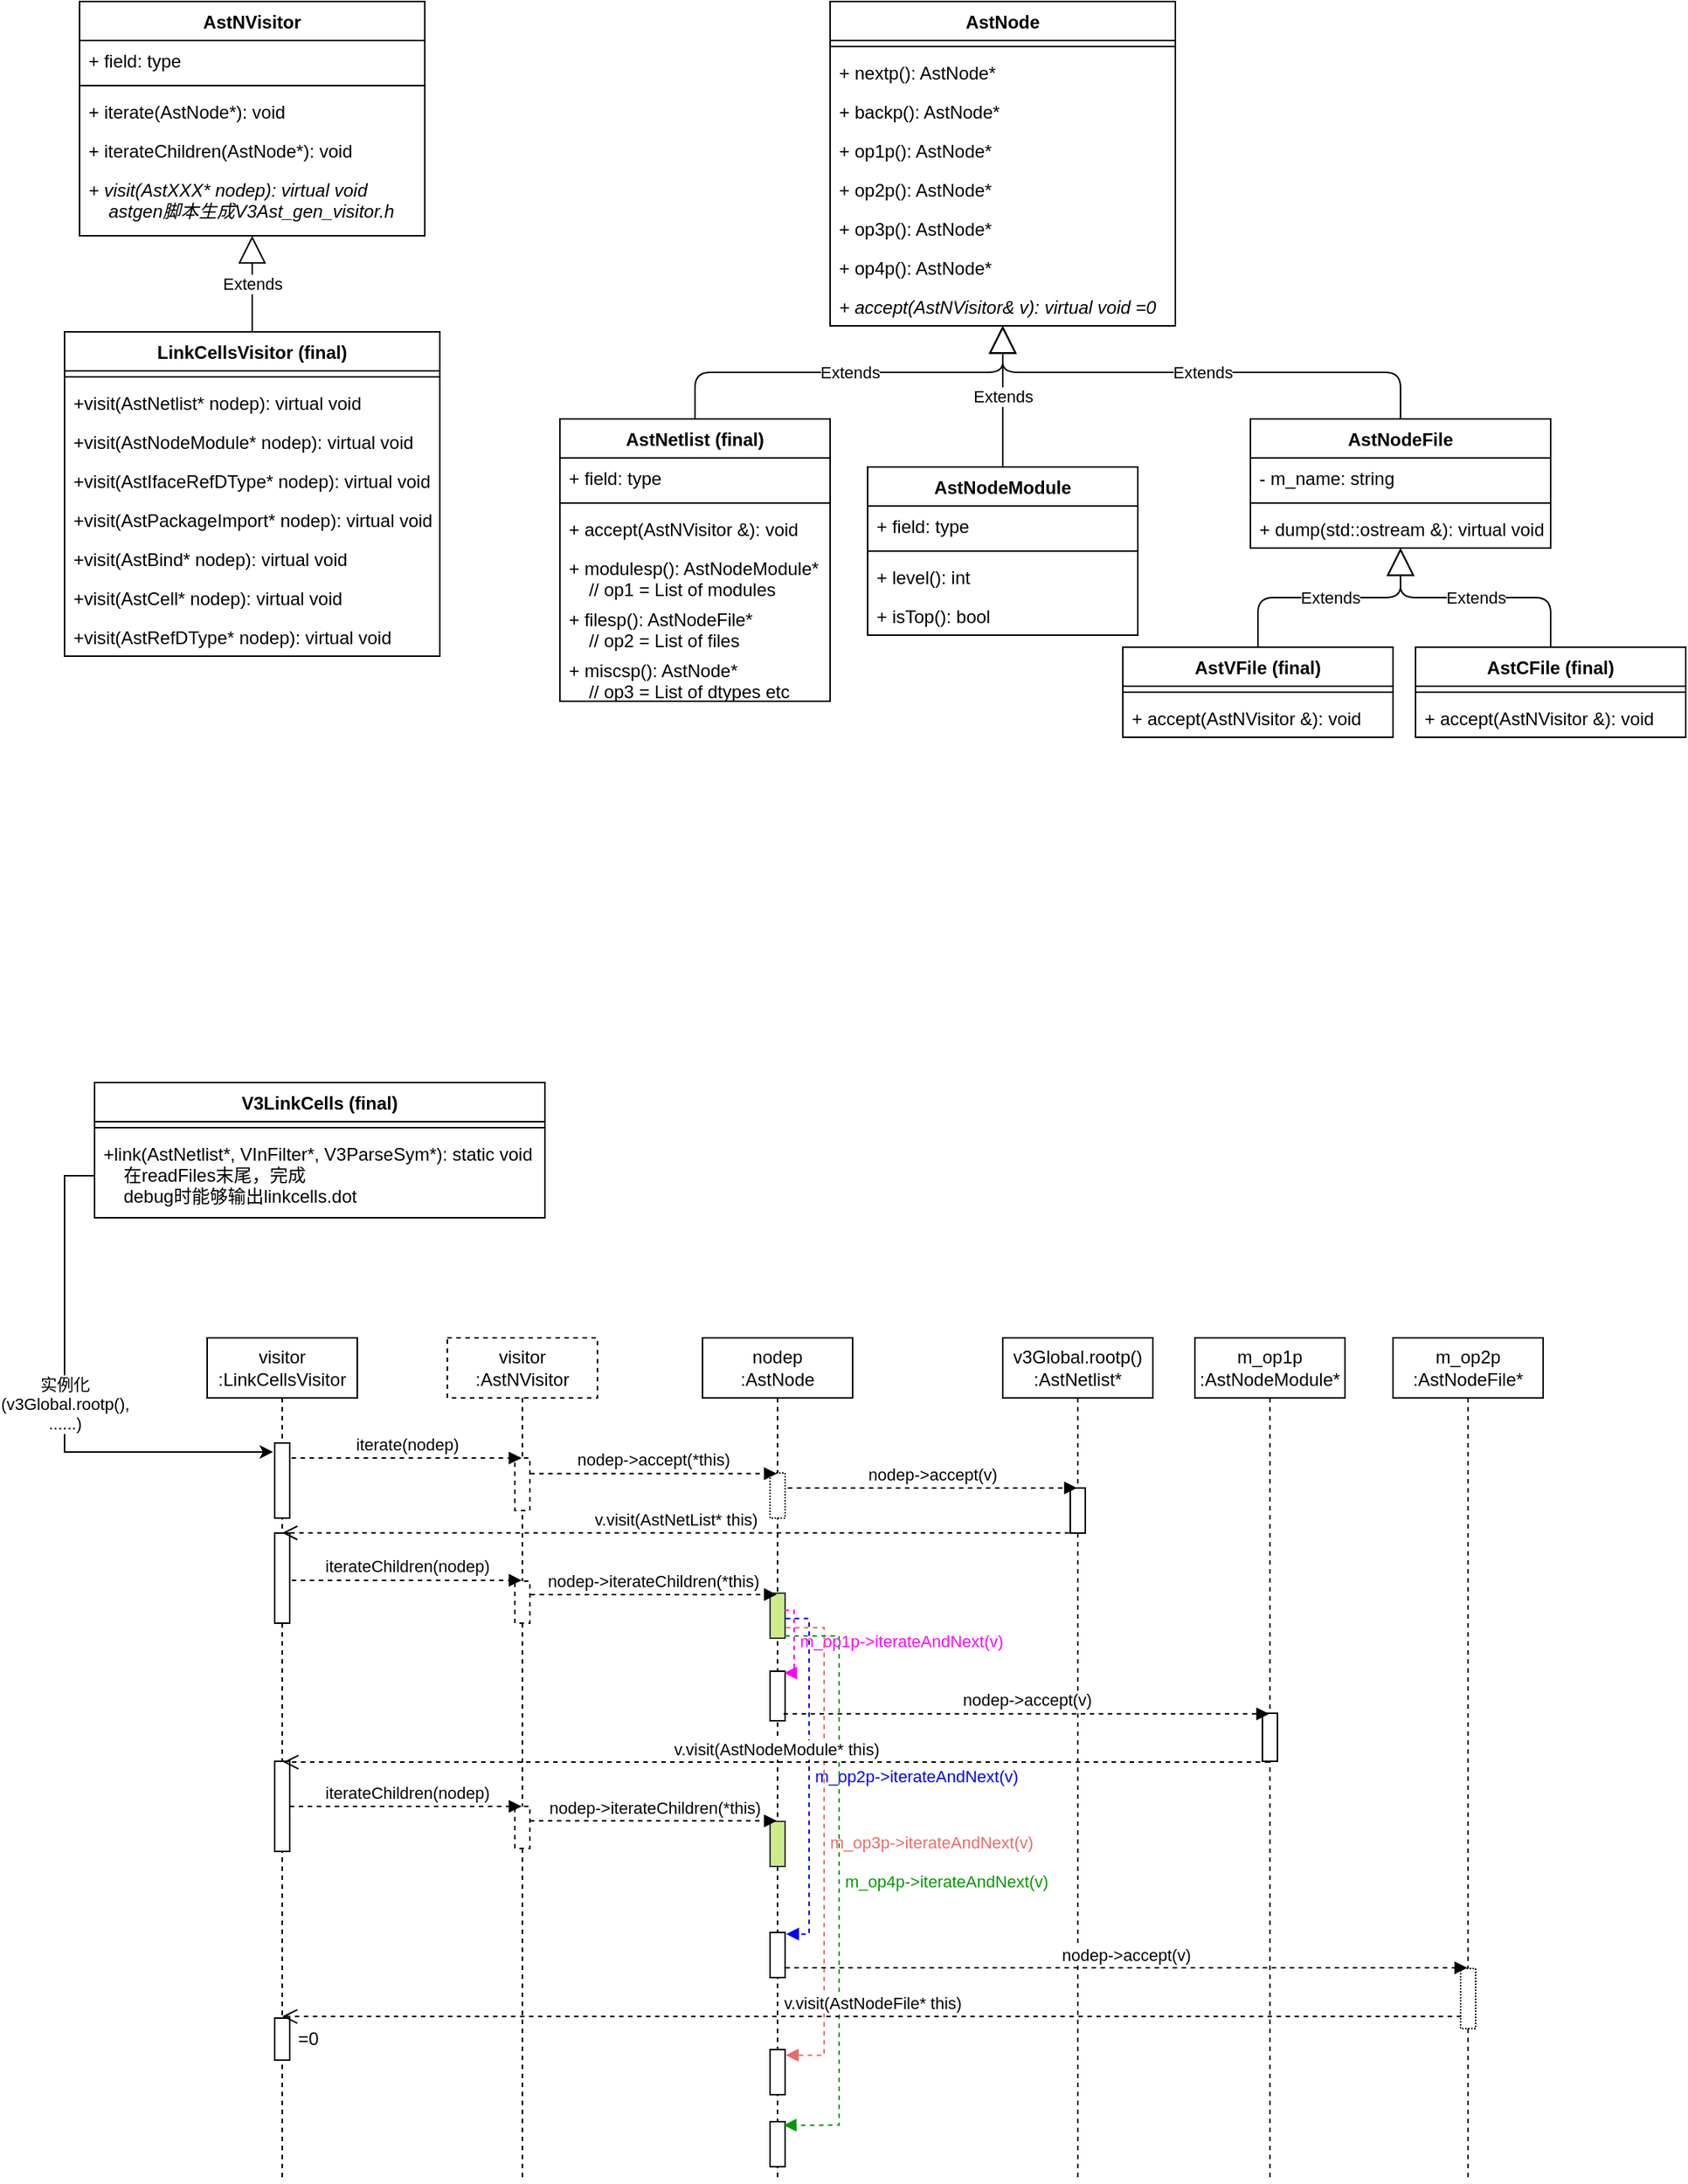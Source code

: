 <mxfile version="14.8.4" type="github">
  <diagram id="I5sImryGl6FJZrbQ-cl1" name="第 1 页">
    <mxGraphModel dx="677" dy="2017" grid="1" gridSize="10" guides="1" tooltips="1" connect="1" arrows="1" fold="1" page="1" pageScale="1" pageWidth="1169" pageHeight="827" math="0" shadow="0">
      <root>
        <mxCell id="0" />
        <mxCell id="1" parent="0" />
        <mxCell id="oFazUV7s3_X-ZEu1s_ES-1" value="V3LinkCells (final)" style="swimlane;fontStyle=1;align=center;verticalAlign=top;childLayout=stackLayout;horizontal=1;startSize=26;horizontalStack=0;resizeParent=1;resizeParentMax=0;resizeLast=0;collapsible=1;marginBottom=0;" parent="1" vertex="1">
          <mxGeometry x="80" y="-800" width="300" height="90" as="geometry" />
        </mxCell>
        <mxCell id="oFazUV7s3_X-ZEu1s_ES-3" value="" style="line;strokeWidth=1;fillColor=none;align=left;verticalAlign=middle;spacingTop=-1;spacingLeft=3;spacingRight=3;rotatable=0;labelPosition=right;points=[];portConstraint=eastwest;" parent="oFazUV7s3_X-ZEu1s_ES-1" vertex="1">
          <mxGeometry y="26" width="300" height="8" as="geometry" />
        </mxCell>
        <mxCell id="oFazUV7s3_X-ZEu1s_ES-4" value="+link(AstNetlist*, VInFilter*, V3ParseSym*): static void&#xa;    在readFiles末尾，完成&#xa;    debug时能够输出linkcells.dot" style="text;strokeColor=none;fillColor=none;align=left;verticalAlign=top;spacingLeft=4;spacingRight=4;overflow=hidden;rotatable=0;points=[[0,0.5],[1,0.5]];portConstraint=eastwest;fontStyle=0" parent="oFazUV7s3_X-ZEu1s_ES-1" vertex="1">
          <mxGeometry y="34" width="300" height="56" as="geometry" />
        </mxCell>
        <mxCell id="oFazUV7s3_X-ZEu1s_ES-5" value="visitor&lt;br&gt;:LinkCellsVisitor" style="shape=umlLifeline;perimeter=lifelinePerimeter;whiteSpace=wrap;html=1;container=1;collapsible=0;recursiveResize=0;outlineConnect=0;" parent="1" vertex="1">
          <mxGeometry x="155" y="-630" width="100" height="562" as="geometry" />
        </mxCell>
        <mxCell id="oFazUV7s3_X-ZEu1s_ES-6" value="" style="html=1;points=[];perimeter=orthogonalPerimeter;" parent="oFazUV7s3_X-ZEu1s_ES-5" vertex="1">
          <mxGeometry x="45" y="70" width="10" height="50" as="geometry" />
        </mxCell>
        <mxCell id="oFazUV7s3_X-ZEu1s_ES-90" value="" style="html=1;points=[];perimeter=orthogonalPerimeter;" parent="oFazUV7s3_X-ZEu1s_ES-5" vertex="1">
          <mxGeometry x="45" y="130" width="10" height="60" as="geometry" />
        </mxCell>
        <mxCell id="oFazUV7s3_X-ZEu1s_ES-91" value="" style="html=1;points=[];perimeter=orthogonalPerimeter;" parent="oFazUV7s3_X-ZEu1s_ES-5" vertex="1">
          <mxGeometry x="45" y="282" width="10" height="60" as="geometry" />
        </mxCell>
        <mxCell id="oFazUV7s3_X-ZEu1s_ES-93" value="" style="html=1;points=[];perimeter=orthogonalPerimeter;" parent="oFazUV7s3_X-ZEu1s_ES-5" vertex="1">
          <mxGeometry x="45" y="453" width="10" height="28" as="geometry" />
        </mxCell>
        <mxCell id="oFazUV7s3_X-ZEu1s_ES-95" value="=0" style="text;html=1;strokeColor=none;fillColor=none;align=center;verticalAlign=middle;whiteSpace=wrap;rounded=0;dashed=1;dashPattern=1 1;" parent="oFazUV7s3_X-ZEu1s_ES-5" vertex="1">
          <mxGeometry x="55" y="457" width="25" height="20" as="geometry" />
        </mxCell>
        <mxCell id="oFazUV7s3_X-ZEu1s_ES-7" value="实例化&lt;br&gt;(v3Global.rootp(),&lt;br&gt;......)" style="edgeStyle=orthogonalEdgeStyle;rounded=0;orthogonalLoop=1;jettySize=auto;html=1;entryX=-0.1;entryY=0.119;entryDx=0;entryDy=0;entryPerimeter=0;exitX=0;exitY=0.5;exitDx=0;exitDy=0;" parent="1" source="oFazUV7s3_X-ZEu1s_ES-4" target="oFazUV7s3_X-ZEu1s_ES-6" edge="1">
          <mxGeometry relative="1" as="geometry">
            <mxPoint x="162.143" y="-652" as="targetPoint" />
          </mxGeometry>
        </mxCell>
        <mxCell id="oFazUV7s3_X-ZEu1s_ES-8" value="LinkCellsVisitor (final)" style="swimlane;fontStyle=1;align=center;verticalAlign=top;childLayout=stackLayout;horizontal=1;startSize=26;horizontalStack=0;resizeParent=1;resizeParentMax=0;resizeLast=0;collapsible=1;marginBottom=0;" parent="1" vertex="1">
          <mxGeometry x="60" y="-1300" width="250" height="216" as="geometry" />
        </mxCell>
        <mxCell id="oFazUV7s3_X-ZEu1s_ES-9" value="" style="line;strokeWidth=1;fillColor=none;align=left;verticalAlign=middle;spacingTop=-1;spacingLeft=3;spacingRight=3;rotatable=0;labelPosition=right;points=[];portConstraint=eastwest;" parent="oFazUV7s3_X-ZEu1s_ES-8" vertex="1">
          <mxGeometry y="26" width="250" height="8" as="geometry" />
        </mxCell>
        <mxCell id="oFazUV7s3_X-ZEu1s_ES-10" value="+visit(AstNetlist* nodep): virtual void " style="text;strokeColor=none;fillColor=none;align=left;verticalAlign=top;spacingLeft=4;spacingRight=4;overflow=hidden;rotatable=0;points=[[0,0.5],[1,0.5]];portConstraint=eastwest;" parent="oFazUV7s3_X-ZEu1s_ES-8" vertex="1">
          <mxGeometry y="34" width="250" height="26" as="geometry" />
        </mxCell>
        <mxCell id="oFazUV7s3_X-ZEu1s_ES-107" value="+visit(AstNodeModule* nodep): virtual void " style="text;strokeColor=none;fillColor=none;align=left;verticalAlign=top;spacingLeft=4;spacingRight=4;overflow=hidden;rotatable=0;points=[[0,0.5],[1,0.5]];portConstraint=eastwest;" parent="oFazUV7s3_X-ZEu1s_ES-8" vertex="1">
          <mxGeometry y="60" width="250" height="26" as="geometry" />
        </mxCell>
        <mxCell id="oFazUV7s3_X-ZEu1s_ES-108" value="+visit(AstIfaceRefDType* nodep): virtual void " style="text;strokeColor=none;fillColor=none;align=left;verticalAlign=top;spacingLeft=4;spacingRight=4;overflow=hidden;rotatable=0;points=[[0,0.5],[1,0.5]];portConstraint=eastwest;" parent="oFazUV7s3_X-ZEu1s_ES-8" vertex="1">
          <mxGeometry y="86" width="250" height="26" as="geometry" />
        </mxCell>
        <mxCell id="oFazUV7s3_X-ZEu1s_ES-109" value="+visit(AstPackageImport* nodep): virtual void " style="text;strokeColor=none;fillColor=none;align=left;verticalAlign=top;spacingLeft=4;spacingRight=4;overflow=hidden;rotatable=0;points=[[0,0.5],[1,0.5]];portConstraint=eastwest;" parent="oFazUV7s3_X-ZEu1s_ES-8" vertex="1">
          <mxGeometry y="112" width="250" height="26" as="geometry" />
        </mxCell>
        <mxCell id="oFazUV7s3_X-ZEu1s_ES-110" value="+visit(AstBind* nodep): virtual void " style="text;strokeColor=none;fillColor=none;align=left;verticalAlign=top;spacingLeft=4;spacingRight=4;overflow=hidden;rotatable=0;points=[[0,0.5],[1,0.5]];portConstraint=eastwest;" parent="oFazUV7s3_X-ZEu1s_ES-8" vertex="1">
          <mxGeometry y="138" width="250" height="26" as="geometry" />
        </mxCell>
        <mxCell id="oFazUV7s3_X-ZEu1s_ES-111" value="+visit(AstCell* nodep): virtual void " style="text;strokeColor=none;fillColor=none;align=left;verticalAlign=top;spacingLeft=4;spacingRight=4;overflow=hidden;rotatable=0;points=[[0,0.5],[1,0.5]];portConstraint=eastwest;" parent="oFazUV7s3_X-ZEu1s_ES-8" vertex="1">
          <mxGeometry y="164" width="250" height="26" as="geometry" />
        </mxCell>
        <mxCell id="oFazUV7s3_X-ZEu1s_ES-112" value="+visit(AstRefDType* nodep): virtual void " style="text;strokeColor=none;fillColor=none;align=left;verticalAlign=top;spacingLeft=4;spacingRight=4;overflow=hidden;rotatable=0;points=[[0,0.5],[1,0.5]];portConstraint=eastwest;" parent="oFazUV7s3_X-ZEu1s_ES-8" vertex="1">
          <mxGeometry y="190" width="250" height="26" as="geometry" />
        </mxCell>
        <mxCell id="oFazUV7s3_X-ZEu1s_ES-14" value="AstNVisitor" style="swimlane;fontStyle=1;align=center;verticalAlign=top;childLayout=stackLayout;horizontal=1;startSize=26;horizontalStack=0;resizeParent=1;resizeParentMax=0;resizeLast=0;collapsible=1;marginBottom=0;" parent="1" vertex="1">
          <mxGeometry x="70" y="-1520" width="230" height="156" as="geometry" />
        </mxCell>
        <mxCell id="oFazUV7s3_X-ZEu1s_ES-15" value="+ field: type" style="text;strokeColor=none;fillColor=none;align=left;verticalAlign=top;spacingLeft=4;spacingRight=4;overflow=hidden;rotatable=0;points=[[0,0.5],[1,0.5]];portConstraint=eastwest;" parent="oFazUV7s3_X-ZEu1s_ES-14" vertex="1">
          <mxGeometry y="26" width="230" height="26" as="geometry" />
        </mxCell>
        <mxCell id="oFazUV7s3_X-ZEu1s_ES-16" value="" style="line;strokeWidth=1;fillColor=none;align=left;verticalAlign=middle;spacingTop=-1;spacingLeft=3;spacingRight=3;rotatable=0;labelPosition=right;points=[];portConstraint=eastwest;" parent="oFazUV7s3_X-ZEu1s_ES-14" vertex="1">
          <mxGeometry y="52" width="230" height="8" as="geometry" />
        </mxCell>
        <mxCell id="oFazUV7s3_X-ZEu1s_ES-17" value="+ iterate(AstNode*): void" style="text;strokeColor=none;fillColor=none;align=left;verticalAlign=top;spacingLeft=4;spacingRight=4;overflow=hidden;rotatable=0;points=[[0,0.5],[1,0.5]];portConstraint=eastwest;" parent="oFazUV7s3_X-ZEu1s_ES-14" vertex="1">
          <mxGeometry y="60" width="230" height="26" as="geometry" />
        </mxCell>
        <mxCell id="oFazUV7s3_X-ZEu1s_ES-57" value="+ iterateChildren(AstNode*): void" style="text;strokeColor=none;fillColor=none;align=left;verticalAlign=top;spacingLeft=4;spacingRight=4;overflow=hidden;rotatable=0;points=[[0,0.5],[1,0.5]];portConstraint=eastwest;" parent="oFazUV7s3_X-ZEu1s_ES-14" vertex="1">
          <mxGeometry y="86" width="230" height="26" as="geometry" />
        </mxCell>
        <mxCell id="oFazUV7s3_X-ZEu1s_ES-18" value="+ visit(AstXXX* nodep): virtual void&#xa;    astgen脚本生成V3Ast_gen_visitor.h" style="text;strokeColor=none;fillColor=none;align=left;verticalAlign=top;spacingLeft=4;spacingRight=4;overflow=hidden;rotatable=0;points=[[0,0.5],[1,0.5]];portConstraint=eastwest;fontStyle=2" parent="oFazUV7s3_X-ZEu1s_ES-14" vertex="1">
          <mxGeometry y="112" width="230" height="44" as="geometry" />
        </mxCell>
        <mxCell id="oFazUV7s3_X-ZEu1s_ES-19" value="Extends" style="endArrow=block;endSize=16;endFill=0;html=1;exitX=0.5;exitY=0;exitDx=0;exitDy=0;edgeStyle=orthogonalEdgeStyle;" parent="1" source="oFazUV7s3_X-ZEu1s_ES-8" target="oFazUV7s3_X-ZEu1s_ES-14" edge="1">
          <mxGeometry width="160" relative="1" as="geometry">
            <mxPoint x="110" y="-1090" as="sourcePoint" />
            <mxPoint x="240" y="-1210" as="targetPoint" />
          </mxGeometry>
        </mxCell>
        <mxCell id="oFazUV7s3_X-ZEu1s_ES-29" value="v3Global.rootp()&lt;br&gt;:AstNetlist*" style="shape=umlLifeline;perimeter=lifelinePerimeter;whiteSpace=wrap;html=1;container=1;collapsible=0;recursiveResize=0;outlineConnect=0;" parent="1" vertex="1">
          <mxGeometry x="685" y="-630" width="100" height="562" as="geometry" />
        </mxCell>
        <mxCell id="oFazUV7s3_X-ZEu1s_ES-30" value="" style="html=1;points=[];perimeter=orthogonalPerimeter;" parent="oFazUV7s3_X-ZEu1s_ES-29" vertex="1">
          <mxGeometry x="45" y="100" width="10" height="30" as="geometry" />
        </mxCell>
        <mxCell id="oFazUV7s3_X-ZEu1s_ES-31" value="visitor&lt;br&gt;:AstNVisitor" style="shape=umlLifeline;perimeter=lifelinePerimeter;whiteSpace=wrap;html=1;container=1;collapsible=0;recursiveResize=0;outlineConnect=0;dashed=1;" parent="1" vertex="1">
          <mxGeometry x="315" y="-630" width="100" height="562" as="geometry" />
        </mxCell>
        <mxCell id="oFazUV7s3_X-ZEu1s_ES-32" value="" style="html=1;points=[];perimeter=orthogonalPerimeter;dashed=1;" parent="oFazUV7s3_X-ZEu1s_ES-31" vertex="1">
          <mxGeometry x="45" y="80" width="10" height="35" as="geometry" />
        </mxCell>
        <mxCell id="oFazUV7s3_X-ZEu1s_ES-59" value="" style="html=1;points=[];perimeter=orthogonalPerimeter;dashed=1;" parent="oFazUV7s3_X-ZEu1s_ES-31" vertex="1">
          <mxGeometry x="45" y="162" width="10" height="28" as="geometry" />
        </mxCell>
        <mxCell id="oFazUV7s3_X-ZEu1s_ES-97" value="" style="html=1;points=[];perimeter=orthogonalPerimeter;dashed=1;" parent="oFazUV7s3_X-ZEu1s_ES-31" vertex="1">
          <mxGeometry x="45" y="312" width="10" height="28" as="geometry" />
        </mxCell>
        <mxCell id="oFazUV7s3_X-ZEu1s_ES-33" value="nodep&lt;br&gt;:AstNode" style="shape=umlLifeline;perimeter=lifelinePerimeter;whiteSpace=wrap;html=1;container=1;collapsible=0;recursiveResize=0;outlineConnect=0;" parent="1" vertex="1">
          <mxGeometry x="485" y="-630" width="100" height="562" as="geometry" />
        </mxCell>
        <mxCell id="oFazUV7s3_X-ZEu1s_ES-34" value="" style="html=1;points=[];perimeter=orthogonalPerimeter;dashed=1;dashPattern=1 1;" parent="oFazUV7s3_X-ZEu1s_ES-33" vertex="1">
          <mxGeometry x="45" y="90" width="10" height="30" as="geometry" />
        </mxCell>
        <mxCell id="oFazUV7s3_X-ZEu1s_ES-61" value="" style="html=1;points=[];perimeter=orthogonalPerimeter;fillColor=#cdeb8b;strokeColor=#36393d;" parent="oFazUV7s3_X-ZEu1s_ES-33" vertex="1">
          <mxGeometry x="45" y="170" width="10" height="30" as="geometry" />
        </mxCell>
        <mxCell id="oFazUV7s3_X-ZEu1s_ES-63" value="" style="html=1;points=[];perimeter=orthogonalPerimeter;" parent="oFazUV7s3_X-ZEu1s_ES-33" vertex="1">
          <mxGeometry x="45" y="222" width="10" height="33" as="geometry" />
        </mxCell>
        <mxCell id="oFazUV7s3_X-ZEu1s_ES-64" value="m_op1p-&amp;gt;iterateAndNext(v)" style="edgeStyle=orthogonalEdgeStyle;html=1;align=left;spacingLeft=2;endArrow=block;rounded=0;dashed=1;exitX=0.967;exitY=0.378;exitDx=0;exitDy=0;exitPerimeter=0;entryX=0.933;entryY=0.035;entryDx=0;entryDy=0;entryPerimeter=0;strokeColor=#FF00FF;fontColor=#FF00FF;" parent="oFazUV7s3_X-ZEu1s_ES-33" source="oFazUV7s3_X-ZEu1s_ES-61" target="oFazUV7s3_X-ZEu1s_ES-63" edge="1">
          <mxGeometry relative="1" as="geometry">
            <mxPoint x="45" y="202" as="sourcePoint" />
            <Array as="points">
              <mxPoint x="61" y="181" />
              <mxPoint x="61" y="223" />
            </Array>
          </mxGeometry>
        </mxCell>
        <mxCell id="oFazUV7s3_X-ZEu1s_ES-99" value="" style="html=1;points=[];perimeter=orthogonalPerimeter;" parent="oFazUV7s3_X-ZEu1s_ES-33" vertex="1">
          <mxGeometry x="45" y="396" width="10" height="30" as="geometry" />
        </mxCell>
        <mxCell id="oFazUV7s3_X-ZEu1s_ES-100" value="m_op2p-&amp;gt;iterateAndNext(v)" style="edgeStyle=orthogonalEdgeStyle;html=1;align=left;spacingLeft=2;endArrow=block;rounded=0;dashed=1;exitX=1.043;exitY=0.562;exitDx=0;exitDy=0;exitPerimeter=0;entryX=1.067;entryY=0.035;entryDx=0;entryDy=0;entryPerimeter=0;strokeColor=#0000FF;fontColor=#0000FF;" parent="oFazUV7s3_X-ZEu1s_ES-33" source="oFazUV7s3_X-ZEu1s_ES-61" target="oFazUV7s3_X-ZEu1s_ES-99" edge="1">
          <mxGeometry relative="1" as="geometry">
            <mxPoint x="55.33" y="405.48" as="sourcePoint" />
            <Array as="points">
              <mxPoint x="71" y="187" />
              <mxPoint x="71" y="397" />
            </Array>
            <mxPoint x="55" y="439.004" as="targetPoint" />
          </mxGeometry>
        </mxCell>
        <mxCell id="oFazUV7s3_X-ZEu1s_ES-102" value="" style="html=1;points=[];perimeter=orthogonalPerimeter;" parent="oFazUV7s3_X-ZEu1s_ES-33" vertex="1">
          <mxGeometry x="45" y="474" width="10" height="30" as="geometry" />
        </mxCell>
        <mxCell id="oFazUV7s3_X-ZEu1s_ES-101" value="m_op3p-&amp;gt;iterateAndNext(v)" style="edgeStyle=orthogonalEdgeStyle;html=1;align=left;spacingLeft=2;endArrow=block;rounded=0;dashed=1;exitX=1.058;exitY=0.766;exitDx=0;exitDy=0;exitPerimeter=0;entryX=1.043;entryY=0.124;entryDx=0;entryDy=0;entryPerimeter=0;fontColor=#EA6B66;strokeColor=#EA6B66;" parent="oFazUV7s3_X-ZEu1s_ES-33" source="oFazUV7s3_X-ZEu1s_ES-61" target="oFazUV7s3_X-ZEu1s_ES-102" edge="1">
          <mxGeometry relative="1" as="geometry">
            <mxPoint x="65.43" y="196.86" as="sourcePoint" />
            <Array as="points">
              <mxPoint x="81" y="193" />
              <mxPoint x="81" y="478" />
            </Array>
            <mxPoint x="65.67" y="451.05" as="targetPoint" />
          </mxGeometry>
        </mxCell>
        <mxCell id="oFazUV7s3_X-ZEu1s_ES-103" value="" style="html=1;points=[];perimeter=orthogonalPerimeter;" parent="oFazUV7s3_X-ZEu1s_ES-33" vertex="1">
          <mxGeometry x="45" y="522" width="10" height="30" as="geometry" />
        </mxCell>
        <mxCell id="oFazUV7s3_X-ZEu1s_ES-104" value="m_op4p-&amp;gt;iterateAndNext(v)" style="edgeStyle=orthogonalEdgeStyle;html=1;align=left;spacingLeft=2;endArrow=block;rounded=0;dashed=1;exitX=1.017;exitY=0.95;exitDx=0;exitDy=0;exitPerimeter=0;entryX=0.906;entryY=0.078;entryDx=0;entryDy=0;entryPerimeter=0;fontColor=#009900;strokeColor=#009900;" parent="oFazUV7s3_X-ZEu1s_ES-33" source="oFazUV7s3_X-ZEu1s_ES-61" target="oFazUV7s3_X-ZEu1s_ES-103" edge="1">
          <mxGeometry relative="1" as="geometry">
            <mxPoint x="65.58" y="202.98" as="sourcePoint" />
            <Array as="points">
              <mxPoint x="91" y="199" />
              <mxPoint x="91" y="524" />
            </Array>
            <mxPoint x="65.43" y="535.72" as="targetPoint" />
          </mxGeometry>
        </mxCell>
        <mxCell id="oFazUV7s3_X-ZEu1s_ES-105" value="" style="html=1;points=[];perimeter=orthogonalPerimeter;fillColor=#cdeb8b;strokeColor=#36393d;" parent="oFazUV7s3_X-ZEu1s_ES-33" vertex="1">
          <mxGeometry x="45" y="322" width="10" height="30" as="geometry" />
        </mxCell>
        <mxCell id="oFazUV7s3_X-ZEu1s_ES-36" value="iterate(nodep)" style="html=1;verticalAlign=bottom;endArrow=block;dashed=1;exitX=1.12;exitY=0.2;exitDx=0;exitDy=0;exitPerimeter=0;" parent="1" source="oFazUV7s3_X-ZEu1s_ES-6" target="oFazUV7s3_X-ZEu1s_ES-31" edge="1">
          <mxGeometry relative="1" as="geometry">
            <mxPoint x="288" y="-527.08" as="sourcePoint" />
            <mxPoint x="474.06" y="-527.08" as="targetPoint" />
          </mxGeometry>
        </mxCell>
        <mxCell id="oFazUV7s3_X-ZEu1s_ES-37" value="v.visit(AstNetList* this)" style="html=1;verticalAlign=bottom;endArrow=open;dashed=1;endSize=8;exitX=-0.067;exitY=0.996;exitDx=0;exitDy=0;exitPerimeter=0;" parent="1" source="oFazUV7s3_X-ZEu1s_ES-30" target="oFazUV7s3_X-ZEu1s_ES-5" edge="1">
          <mxGeometry relative="1" as="geometry">
            <mxPoint x="348" y="-500" as="targetPoint" />
            <mxPoint x="771" y="-500" as="sourcePoint" />
          </mxGeometry>
        </mxCell>
        <mxCell id="oFazUV7s3_X-ZEu1s_ES-38" value="nodep-&amp;gt;accept(*this)" style="html=1;verticalAlign=bottom;endArrow=block;dashed=1;exitX=1.02;exitY=0.297;exitDx=0;exitDy=0;exitPerimeter=0;" parent="1" source="oFazUV7s3_X-ZEu1s_ES-32" target="oFazUV7s3_X-ZEu1s_ES-33" edge="1">
          <mxGeometry relative="1" as="geometry">
            <mxPoint x="299.06" y="-526.56" as="sourcePoint" />
            <mxPoint x="598" y="-527" as="targetPoint" />
          </mxGeometry>
        </mxCell>
        <mxCell id="oFazUV7s3_X-ZEu1s_ES-39" value="nodep-&amp;gt;accept(v)" style="html=1;verticalAlign=bottom;endArrow=block;dashed=1;exitX=1.18;exitY=0.333;exitDx=0;exitDy=0;exitPerimeter=0;" parent="1" source="oFazUV7s3_X-ZEu1s_ES-34" target="oFazUV7s3_X-ZEu1s_ES-29" edge="1">
          <mxGeometry relative="1" as="geometry">
            <mxPoint x="628" y="-517" as="sourcePoint" />
            <mxPoint x="738" y="-517" as="targetPoint" />
          </mxGeometry>
        </mxCell>
        <mxCell id="oFazUV7s3_X-ZEu1s_ES-40" value="AstNetlist (final)" style="swimlane;fontStyle=1;align=center;verticalAlign=top;childLayout=stackLayout;horizontal=1;startSize=26;horizontalStack=0;resizeParent=1;resizeParentMax=0;resizeLast=0;collapsible=1;marginBottom=0;" parent="1" vertex="1">
          <mxGeometry x="390" y="-1242" width="180" height="188" as="geometry" />
        </mxCell>
        <mxCell id="oFazUV7s3_X-ZEu1s_ES-41" value="+ field: type" style="text;strokeColor=none;fillColor=none;align=left;verticalAlign=top;spacingLeft=4;spacingRight=4;overflow=hidden;rotatable=0;points=[[0,0.5],[1,0.5]];portConstraint=eastwest;" parent="oFazUV7s3_X-ZEu1s_ES-40" vertex="1">
          <mxGeometry y="26" width="180" height="26" as="geometry" />
        </mxCell>
        <mxCell id="oFazUV7s3_X-ZEu1s_ES-42" value="" style="line;strokeWidth=1;fillColor=none;align=left;verticalAlign=middle;spacingTop=-1;spacingLeft=3;spacingRight=3;rotatable=0;labelPosition=right;points=[];portConstraint=eastwest;" parent="oFazUV7s3_X-ZEu1s_ES-40" vertex="1">
          <mxGeometry y="52" width="180" height="8" as="geometry" />
        </mxCell>
        <mxCell id="oFazUV7s3_X-ZEu1s_ES-43" value="+ accept(AstNVisitor &amp;): void" style="text;strokeColor=none;fillColor=none;align=left;verticalAlign=top;spacingLeft=4;spacingRight=4;overflow=hidden;rotatable=0;points=[[0,0.5],[1,0.5]];portConstraint=eastwest;" parent="oFazUV7s3_X-ZEu1s_ES-40" vertex="1">
          <mxGeometry y="60" width="180" height="26" as="geometry" />
        </mxCell>
        <mxCell id="oFazUV7s3_X-ZEu1s_ES-44" value="+ modulesp(): AstNodeModule*&#xa;    // op1 = List of modules" style="text;strokeColor=none;fillColor=none;align=left;verticalAlign=top;spacingLeft=4;spacingRight=4;overflow=hidden;rotatable=0;points=[[0,0.5],[1,0.5]];portConstraint=eastwest;" parent="oFazUV7s3_X-ZEu1s_ES-40" vertex="1">
          <mxGeometry y="86" width="180" height="34" as="geometry" />
        </mxCell>
        <mxCell id="oFazUV7s3_X-ZEu1s_ES-45" value="+ filesp(): AstNodeFile*&#xa;    // op2 = List of files" style="text;strokeColor=none;fillColor=none;align=left;verticalAlign=top;spacingLeft=4;spacingRight=4;overflow=hidden;rotatable=0;points=[[0,0.5],[1,0.5]];portConstraint=eastwest;" parent="oFazUV7s3_X-ZEu1s_ES-40" vertex="1">
          <mxGeometry y="120" width="180" height="34" as="geometry" />
        </mxCell>
        <mxCell id="oFazUV7s3_X-ZEu1s_ES-46" value="+ miscsp(): AstNode*&#xa;    // op3 = List of dtypes etc" style="text;strokeColor=none;fillColor=none;align=left;verticalAlign=top;spacingLeft=4;spacingRight=4;overflow=hidden;rotatable=0;points=[[0,0.5],[1,0.5]];portConstraint=eastwest;" parent="oFazUV7s3_X-ZEu1s_ES-40" vertex="1">
          <mxGeometry y="154" width="180" height="34" as="geometry" />
        </mxCell>
        <mxCell id="oFazUV7s3_X-ZEu1s_ES-47" value="AstNode" style="swimlane;fontStyle=1;align=center;verticalAlign=top;childLayout=stackLayout;horizontal=1;startSize=26;horizontalStack=0;resizeParent=1;resizeParentMax=0;resizeLast=0;collapsible=1;marginBottom=0;" parent="1" vertex="1">
          <mxGeometry x="570" y="-1520" width="230" height="216" as="geometry" />
        </mxCell>
        <mxCell id="oFazUV7s3_X-ZEu1s_ES-48" value="" style="line;strokeWidth=1;fillColor=none;align=left;verticalAlign=middle;spacingTop=-1;spacingLeft=3;spacingRight=3;rotatable=0;labelPosition=right;points=[];portConstraint=eastwest;" parent="oFazUV7s3_X-ZEu1s_ES-47" vertex="1">
          <mxGeometry y="26" width="230" height="8" as="geometry" />
        </mxCell>
        <mxCell id="oFazUV7s3_X-ZEu1s_ES-49" value="+ nextp(): AstNode*" style="text;strokeColor=none;fillColor=none;align=left;verticalAlign=top;spacingLeft=4;spacingRight=4;overflow=hidden;rotatable=0;points=[[0,0.5],[1,0.5]];portConstraint=eastwest;" parent="oFazUV7s3_X-ZEu1s_ES-47" vertex="1">
          <mxGeometry y="34" width="230" height="26" as="geometry" />
        </mxCell>
        <mxCell id="oFazUV7s3_X-ZEu1s_ES-50" value="+ backp(): AstNode*" style="text;strokeColor=none;fillColor=none;align=left;verticalAlign=top;spacingLeft=4;spacingRight=4;overflow=hidden;rotatable=0;points=[[0,0.5],[1,0.5]];portConstraint=eastwest;" parent="oFazUV7s3_X-ZEu1s_ES-47" vertex="1">
          <mxGeometry y="60" width="230" height="26" as="geometry" />
        </mxCell>
        <mxCell id="oFazUV7s3_X-ZEu1s_ES-51" value="+ op1p(): AstNode*" style="text;strokeColor=none;fillColor=none;align=left;verticalAlign=top;spacingLeft=4;spacingRight=4;overflow=hidden;rotatable=0;points=[[0,0.5],[1,0.5]];portConstraint=eastwest;" parent="oFazUV7s3_X-ZEu1s_ES-47" vertex="1">
          <mxGeometry y="86" width="230" height="26" as="geometry" />
        </mxCell>
        <mxCell id="oFazUV7s3_X-ZEu1s_ES-52" value="+ op2p(): AstNode*" style="text;strokeColor=none;fillColor=none;align=left;verticalAlign=top;spacingLeft=4;spacingRight=4;overflow=hidden;rotatable=0;points=[[0,0.5],[1,0.5]];portConstraint=eastwest;" parent="oFazUV7s3_X-ZEu1s_ES-47" vertex="1">
          <mxGeometry y="112" width="230" height="26" as="geometry" />
        </mxCell>
        <mxCell id="oFazUV7s3_X-ZEu1s_ES-53" value="+ op3p(): AstNode*" style="text;strokeColor=none;fillColor=none;align=left;verticalAlign=top;spacingLeft=4;spacingRight=4;overflow=hidden;rotatable=0;points=[[0,0.5],[1,0.5]];portConstraint=eastwest;" parent="oFazUV7s3_X-ZEu1s_ES-47" vertex="1">
          <mxGeometry y="138" width="230" height="26" as="geometry" />
        </mxCell>
        <mxCell id="oFazUV7s3_X-ZEu1s_ES-54" value="+ op4p(): AstNode*" style="text;strokeColor=none;fillColor=none;align=left;verticalAlign=top;spacingLeft=4;spacingRight=4;overflow=hidden;rotatable=0;points=[[0,0.5],[1,0.5]];portConstraint=eastwest;" parent="oFazUV7s3_X-ZEu1s_ES-47" vertex="1">
          <mxGeometry y="164" width="230" height="26" as="geometry" />
        </mxCell>
        <mxCell id="oFazUV7s3_X-ZEu1s_ES-55" value="+ accept(AstNVisitor&amp; v): virtual void =0" style="text;strokeColor=none;fillColor=none;align=left;verticalAlign=top;spacingLeft=4;spacingRight=4;overflow=hidden;rotatable=0;points=[[0,0.5],[1,0.5]];portConstraint=eastwest;fontStyle=2" parent="oFazUV7s3_X-ZEu1s_ES-47" vertex="1">
          <mxGeometry y="190" width="230" height="26" as="geometry" />
        </mxCell>
        <mxCell id="oFazUV7s3_X-ZEu1s_ES-56" value="Extends" style="endArrow=block;endSize=16;endFill=0;html=1;edgeStyle=orthogonalEdgeStyle;" parent="1" source="oFazUV7s3_X-ZEu1s_ES-40" target="oFazUV7s3_X-ZEu1s_ES-47" edge="1">
          <mxGeometry width="160" relative="1" as="geometry">
            <mxPoint x="509" y="-990" as="sourcePoint" />
            <mxPoint x="629" y="-1312" as="targetPoint" />
          </mxGeometry>
        </mxCell>
        <mxCell id="oFazUV7s3_X-ZEu1s_ES-58" value="iterateChildren(nodep)" style="html=1;verticalAlign=bottom;endArrow=block;dashed=1;exitX=1.133;exitY=0.524;exitDx=0;exitDy=0;exitPerimeter=0;" parent="1" source="oFazUV7s3_X-ZEu1s_ES-90" target="oFazUV7s3_X-ZEu1s_ES-31" edge="1">
          <mxGeometry relative="1" as="geometry">
            <mxPoint x="318" y="-469" as="sourcePoint" />
            <mxPoint x="418.67" y="-480.29" as="targetPoint" />
          </mxGeometry>
        </mxCell>
        <mxCell id="oFazUV7s3_X-ZEu1s_ES-60" value="nodep-&amp;gt;iterateChildren(*this)" style="html=1;verticalAlign=bottom;endArrow=block;dashed=1;exitX=1.043;exitY=0.32;exitDx=0;exitDy=0;exitPerimeter=0;" parent="1" source="oFazUV7s3_X-ZEu1s_ES-59" target="oFazUV7s3_X-ZEu1s_ES-33" edge="1">
          <mxGeometry relative="1" as="geometry">
            <mxPoint x="433" y="-459" as="sourcePoint" />
            <mxPoint x="571.33" y="-460" as="targetPoint" />
          </mxGeometry>
        </mxCell>
        <mxCell id="oFazUV7s3_X-ZEu1s_ES-67" value="m_op1p&lt;br&gt;:AstNodeModule*" style="shape=umlLifeline;perimeter=lifelinePerimeter;whiteSpace=wrap;html=1;container=1;collapsible=0;recursiveResize=0;outlineConnect=0;" parent="1" vertex="1">
          <mxGeometry x="813" y="-630" width="100" height="562" as="geometry" />
        </mxCell>
        <mxCell id="oFazUV7s3_X-ZEu1s_ES-68" value="" style="html=1;points=[];perimeter=orthogonalPerimeter;" parent="oFazUV7s3_X-ZEu1s_ES-67" vertex="1">
          <mxGeometry x="45" y="250" width="10" height="32" as="geometry" />
        </mxCell>
        <mxCell id="oFazUV7s3_X-ZEu1s_ES-69" value="m_op2p&lt;br&gt;:AstNodeFile*" style="shape=umlLifeline;perimeter=lifelinePerimeter;whiteSpace=wrap;html=1;container=1;collapsible=0;recursiveResize=0;outlineConnect=0;" parent="1" vertex="1">
          <mxGeometry x="945" y="-630" width="100" height="562" as="geometry" />
        </mxCell>
        <mxCell id="oFazUV7s3_X-ZEu1s_ES-70" value="" style="html=1;points=[];perimeter=orthogonalPerimeter;dashed=1;dashPattern=1 1;" parent="oFazUV7s3_X-ZEu1s_ES-69" vertex="1">
          <mxGeometry x="45" y="420" width="10" height="40" as="geometry" />
        </mxCell>
        <mxCell id="oFazUV7s3_X-ZEu1s_ES-71" value="AstNodeFile" style="swimlane;fontStyle=1;align=center;verticalAlign=top;childLayout=stackLayout;horizontal=1;startSize=26;horizontalStack=0;resizeParent=1;resizeParentMax=0;resizeLast=0;collapsible=1;marginBottom=0;" parent="1" vertex="1">
          <mxGeometry x="850" y="-1242" width="200" height="86" as="geometry" />
        </mxCell>
        <mxCell id="oFazUV7s3_X-ZEu1s_ES-72" value="- m_name: string" style="text;strokeColor=none;fillColor=none;align=left;verticalAlign=top;spacingLeft=4;spacingRight=4;overflow=hidden;rotatable=0;points=[[0,0.5],[1,0.5]];portConstraint=eastwest;" parent="oFazUV7s3_X-ZEu1s_ES-71" vertex="1">
          <mxGeometry y="26" width="200" height="26" as="geometry" />
        </mxCell>
        <mxCell id="oFazUV7s3_X-ZEu1s_ES-73" value="" style="line;strokeWidth=1;fillColor=none;align=left;verticalAlign=middle;spacingTop=-1;spacingLeft=3;spacingRight=3;rotatable=0;labelPosition=right;points=[];portConstraint=eastwest;" parent="oFazUV7s3_X-ZEu1s_ES-71" vertex="1">
          <mxGeometry y="52" width="200" height="8" as="geometry" />
        </mxCell>
        <mxCell id="oFazUV7s3_X-ZEu1s_ES-74" value="+ dump(std::ostream &amp;): virtual void" style="text;strokeColor=none;fillColor=none;align=left;verticalAlign=top;spacingLeft=4;spacingRight=4;overflow=hidden;rotatable=0;points=[[0,0.5],[1,0.5]];portConstraint=eastwest;" parent="oFazUV7s3_X-ZEu1s_ES-71" vertex="1">
          <mxGeometry y="60" width="200" height="26" as="geometry" />
        </mxCell>
        <mxCell id="oFazUV7s3_X-ZEu1s_ES-78" value="AstVFile (final)" style="swimlane;fontStyle=1;align=center;verticalAlign=top;childLayout=stackLayout;horizontal=1;startSize=26;horizontalStack=0;resizeParent=1;resizeParentMax=0;resizeLast=0;collapsible=1;marginBottom=0;" parent="1" vertex="1">
          <mxGeometry x="765" y="-1090" width="180" height="60" as="geometry" />
        </mxCell>
        <mxCell id="oFazUV7s3_X-ZEu1s_ES-80" value="" style="line;strokeWidth=1;fillColor=none;align=left;verticalAlign=middle;spacingTop=-1;spacingLeft=3;spacingRight=3;rotatable=0;labelPosition=right;points=[];portConstraint=eastwest;" parent="oFazUV7s3_X-ZEu1s_ES-78" vertex="1">
          <mxGeometry y="26" width="180" height="8" as="geometry" />
        </mxCell>
        <mxCell id="oFazUV7s3_X-ZEu1s_ES-81" value="+ accept(AstNVisitor &amp;): void" style="text;strokeColor=none;fillColor=none;align=left;verticalAlign=top;spacingLeft=4;spacingRight=4;overflow=hidden;rotatable=0;points=[[0,0.5],[1,0.5]];portConstraint=eastwest;" parent="oFazUV7s3_X-ZEu1s_ES-78" vertex="1">
          <mxGeometry y="34" width="180" height="26" as="geometry" />
        </mxCell>
        <mxCell id="oFazUV7s3_X-ZEu1s_ES-82" value="AstCFile (final)" style="swimlane;fontStyle=1;align=center;verticalAlign=top;childLayout=stackLayout;horizontal=1;startSize=26;horizontalStack=0;resizeParent=1;resizeParentMax=0;resizeLast=0;collapsible=1;marginBottom=0;" parent="1" vertex="1">
          <mxGeometry x="960" y="-1090" width="180" height="60" as="geometry" />
        </mxCell>
        <mxCell id="oFazUV7s3_X-ZEu1s_ES-84" value="" style="line;strokeWidth=1;fillColor=none;align=left;verticalAlign=middle;spacingTop=-1;spacingLeft=3;spacingRight=3;rotatable=0;labelPosition=right;points=[];portConstraint=eastwest;" parent="oFazUV7s3_X-ZEu1s_ES-82" vertex="1">
          <mxGeometry y="26" width="180" height="8" as="geometry" />
        </mxCell>
        <mxCell id="oFazUV7s3_X-ZEu1s_ES-85" value="+ accept(AstNVisitor &amp;): void" style="text;strokeColor=none;fillColor=none;align=left;verticalAlign=top;spacingLeft=4;spacingRight=4;overflow=hidden;rotatable=0;points=[[0,0.5],[1,0.5]];portConstraint=eastwest;" parent="oFazUV7s3_X-ZEu1s_ES-82" vertex="1">
          <mxGeometry y="34" width="180" height="26" as="geometry" />
        </mxCell>
        <mxCell id="oFazUV7s3_X-ZEu1s_ES-86" value="Extends" style="endArrow=block;endSize=16;endFill=0;html=1;edgeStyle=orthogonalEdgeStyle;exitX=0.5;exitY=0;exitDx=0;exitDy=0;" parent="1" source="oFazUV7s3_X-ZEu1s_ES-71" target="oFazUV7s3_X-ZEu1s_ES-47" edge="1">
          <mxGeometry width="160" relative="1" as="geometry">
            <mxPoint x="490" y="-1190" as="sourcePoint" />
            <mxPoint x="579.0" y="-1274" as="targetPoint" />
          </mxGeometry>
        </mxCell>
        <mxCell id="oFazUV7s3_X-ZEu1s_ES-87" value="Extends" style="endArrow=block;endSize=16;endFill=0;html=1;edgeStyle=orthogonalEdgeStyle;exitX=0.5;exitY=0;exitDx=0;exitDy=0;" parent="1" source="oFazUV7s3_X-ZEu1s_ES-82" target="oFazUV7s3_X-ZEu1s_ES-71" edge="1">
          <mxGeometry width="160" relative="1" as="geometry">
            <mxPoint x="970" y="-1190" as="sourcePoint" />
            <mxPoint x="659.0" y="-1274" as="targetPoint" />
          </mxGeometry>
        </mxCell>
        <mxCell id="oFazUV7s3_X-ZEu1s_ES-88" value="Extends" style="endArrow=block;endSize=16;endFill=0;html=1;edgeStyle=orthogonalEdgeStyle;" parent="1" source="oFazUV7s3_X-ZEu1s_ES-78" target="oFazUV7s3_X-ZEu1s_ES-71" edge="1">
          <mxGeometry width="160" relative="1" as="geometry">
            <mxPoint x="1090" y="-1030" as="sourcePoint" />
            <mxPoint x="970" y="-1104" as="targetPoint" />
          </mxGeometry>
        </mxCell>
        <mxCell id="oFazUV7s3_X-ZEu1s_ES-89" value="nodep-&amp;gt;accept(v)" style="html=1;verticalAlign=bottom;endArrow=block;dashed=1;exitX=1.017;exitY=0.785;exitDx=0;exitDy=0;exitPerimeter=0;" parent="1" source="oFazUV7s3_X-ZEu1s_ES-99" target="oFazUV7s3_X-ZEu1s_ES-69" edge="1">
          <mxGeometry relative="1" as="geometry">
            <mxPoint x="604.38" y="-367.604" as="sourcePoint" />
            <mxPoint x="923.43" y="-367.6" as="targetPoint" />
          </mxGeometry>
        </mxCell>
        <mxCell id="oFazUV7s3_X-ZEu1s_ES-92" value="v.visit(AstNodeModule* this)" style="html=1;verticalAlign=bottom;endArrow=open;dashed=1;endSize=8;entryX=0.572;entryY=0.009;entryDx=0;entryDy=0;entryPerimeter=0;" parent="1" source="oFazUV7s3_X-ZEu1s_ES-67" target="oFazUV7s3_X-ZEu1s_ES-91" edge="1">
          <mxGeometry relative="1" as="geometry">
            <mxPoint x="209" y="-348" as="targetPoint" />
            <mxPoint x="768.05" y="-347.92" as="sourcePoint" />
          </mxGeometry>
        </mxCell>
        <mxCell id="oFazUV7s3_X-ZEu1s_ES-94" value="v.visit(AstNodeFile* this)" style="html=1;verticalAlign=bottom;endArrow=open;dashed=1;endSize=8;exitX=0.038;exitY=0.798;exitDx=0;exitDy=0;exitPerimeter=0;" parent="1" source="oFazUV7s3_X-ZEu1s_ES-70" target="oFazUV7s3_X-ZEu1s_ES-5" edge="1">
          <mxGeometry relative="1" as="geometry">
            <mxPoint x="209" y="-278" as="targetPoint" />
            <mxPoint x="1058.05" y="-278.0" as="sourcePoint" />
          </mxGeometry>
        </mxCell>
        <mxCell id="oFazUV7s3_X-ZEu1s_ES-98" value="iterateChildren(nodep)" style="html=1;verticalAlign=bottom;endArrow=block;dashed=1;" parent="1" source="oFazUV7s3_X-ZEu1s_ES-91" target="oFazUV7s3_X-ZEu1s_ES-31" edge="1">
          <mxGeometry relative="1" as="geometry">
            <mxPoint x="214.5" y="-318.0" as="sourcePoint" />
            <mxPoint x="386.67" y="-318.0" as="targetPoint" />
          </mxGeometry>
        </mxCell>
        <mxCell id="oFazUV7s3_X-ZEu1s_ES-106" value="nodep-&amp;gt;iterateChildren(*this)" style="html=1;verticalAlign=bottom;endArrow=block;dashed=1;exitX=1;exitY=0.345;exitDx=0;exitDy=0;exitPerimeter=0;" parent="1" source="oFazUV7s3_X-ZEu1s_ES-97" target="oFazUV7s3_X-ZEu1s_ES-33" edge="1">
          <mxGeometry relative="1" as="geometry">
            <mxPoint x="398.93" y="-308" as="sourcePoint" />
            <mxPoint x="593" y="-308" as="targetPoint" />
          </mxGeometry>
        </mxCell>
        <mxCell id="oFazUV7s3_X-ZEu1s_ES-65" value="nodep-&amp;gt;accept(v)" style="html=1;verticalAlign=bottom;endArrow=block;dashed=1;exitX=0.895;exitY=0.861;exitDx=0;exitDy=0;exitPerimeter=0;" parent="1" source="oFazUV7s3_X-ZEu1s_ES-63" target="oFazUV7s3_X-ZEu1s_ES-67" edge="1">
          <mxGeometry relative="1" as="geometry">
            <mxPoint x="540" y="-384" as="sourcePoint" />
            <mxPoint x="771.52" y="-378.1" as="targetPoint" />
          </mxGeometry>
        </mxCell>
        <mxCell id="oFazUV7s3_X-ZEu1s_ES-113" value="AstNodeModule" style="swimlane;fontStyle=1;align=center;verticalAlign=top;childLayout=stackLayout;horizontal=1;startSize=26;horizontalStack=0;resizeParent=1;resizeParentMax=0;resizeLast=0;collapsible=1;marginBottom=0;" parent="1" vertex="1">
          <mxGeometry x="595" y="-1210" width="180" height="112" as="geometry" />
        </mxCell>
        <mxCell id="oFazUV7s3_X-ZEu1s_ES-114" value="+ field: type" style="text;strokeColor=none;fillColor=none;align=left;verticalAlign=top;spacingLeft=4;spacingRight=4;overflow=hidden;rotatable=0;points=[[0,0.5],[1,0.5]];portConstraint=eastwest;" parent="oFazUV7s3_X-ZEu1s_ES-113" vertex="1">
          <mxGeometry y="26" width="180" height="26" as="geometry" />
        </mxCell>
        <mxCell id="oFazUV7s3_X-ZEu1s_ES-115" value="" style="line;strokeWidth=1;fillColor=none;align=left;verticalAlign=middle;spacingTop=-1;spacingLeft=3;spacingRight=3;rotatable=0;labelPosition=right;points=[];portConstraint=eastwest;" parent="oFazUV7s3_X-ZEu1s_ES-113" vertex="1">
          <mxGeometry y="52" width="180" height="8" as="geometry" />
        </mxCell>
        <mxCell id="oFazUV7s3_X-ZEu1s_ES-116" value="+ level(): int" style="text;strokeColor=none;fillColor=none;align=left;verticalAlign=top;spacingLeft=4;spacingRight=4;overflow=hidden;rotatable=0;points=[[0,0.5],[1,0.5]];portConstraint=eastwest;" parent="oFazUV7s3_X-ZEu1s_ES-113" vertex="1">
          <mxGeometry y="60" width="180" height="26" as="geometry" />
        </mxCell>
        <mxCell id="oFazUV7s3_X-ZEu1s_ES-117" value="+ isTop(): bool" style="text;strokeColor=none;fillColor=none;align=left;verticalAlign=top;spacingLeft=4;spacingRight=4;overflow=hidden;rotatable=0;points=[[0,0.5],[1,0.5]];portConstraint=eastwest;" parent="oFazUV7s3_X-ZEu1s_ES-113" vertex="1">
          <mxGeometry y="86" width="180" height="26" as="geometry" />
        </mxCell>
        <mxCell id="oFazUV7s3_X-ZEu1s_ES-118" value="Extends" style="endArrow=block;endSize=16;endFill=0;html=1;edgeStyle=orthogonalEdgeStyle;exitX=0.5;exitY=0;exitDx=0;exitDy=0;" parent="1" source="oFazUV7s3_X-ZEu1s_ES-113" target="oFazUV7s3_X-ZEu1s_ES-47" edge="1">
          <mxGeometry width="160" relative="1" as="geometry">
            <mxPoint x="490" y="-1232" as="sourcePoint" />
            <mxPoint x="695" y="-1294" as="targetPoint" />
          </mxGeometry>
        </mxCell>
      </root>
    </mxGraphModel>
  </diagram>
</mxfile>
